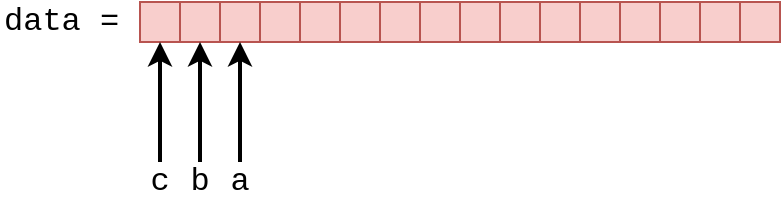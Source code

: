 <mxfile version="12.2.2" type="device" pages="1"><diagram id="VpX6yxLDHsmNivoMD9zK" name="Page-1"><mxGraphModel dx="1408" dy="811" grid="1" gridSize="10" guides="1" tooltips="1" connect="1" arrows="1" fold="1" page="1" pageScale="1" pageWidth="827" pageHeight="1169" math="0" shadow="0"><root><mxCell id="0"/><mxCell id="1" parent="0"/><mxCell id="_voQW7BjticRsLogZPfe-1" value="" style="rounded=0;whiteSpace=wrap;html=1;fillColor=#f8cecc;strokeColor=#b85450;" vertex="1" parent="1"><mxGeometry x="80" y="80" width="20" height="20" as="geometry"/></mxCell><mxCell id="_voQW7BjticRsLogZPfe-2" value="" style="rounded=0;whiteSpace=wrap;html=1;fillColor=#f8cecc;strokeColor=#b85450;" vertex="1" parent="1"><mxGeometry x="100" y="80" width="20" height="20" as="geometry"/></mxCell><mxCell id="_voQW7BjticRsLogZPfe-5" value="" style="rounded=0;whiteSpace=wrap;html=1;fillColor=#f8cecc;strokeColor=#b85450;" vertex="1" parent="1"><mxGeometry x="120" y="80" width="20" height="20" as="geometry"/></mxCell><mxCell id="_voQW7BjticRsLogZPfe-6" value="" style="rounded=0;whiteSpace=wrap;html=1;fillColor=#f8cecc;strokeColor=#b85450;" vertex="1" parent="1"><mxGeometry x="140" y="80" width="20" height="20" as="geometry"/></mxCell><mxCell id="_voQW7BjticRsLogZPfe-7" value="" style="rounded=0;whiteSpace=wrap;html=1;fillColor=#f8cecc;strokeColor=#b85450;" vertex="1" parent="1"><mxGeometry x="160" y="80" width="20" height="20" as="geometry"/></mxCell><mxCell id="_voQW7BjticRsLogZPfe-8" value="" style="rounded=0;whiteSpace=wrap;html=1;fillColor=#f8cecc;strokeColor=#b85450;" vertex="1" parent="1"><mxGeometry x="180" y="80" width="20" height="20" as="geometry"/></mxCell><mxCell id="_voQW7BjticRsLogZPfe-9" value="" style="rounded=0;whiteSpace=wrap;html=1;fillColor=#f8cecc;strokeColor=#b85450;" vertex="1" parent="1"><mxGeometry x="200" y="80" width="20" height="20" as="geometry"/></mxCell><mxCell id="_voQW7BjticRsLogZPfe-10" value="" style="rounded=0;whiteSpace=wrap;html=1;fillColor=#f8cecc;strokeColor=#b85450;" vertex="1" parent="1"><mxGeometry x="220" y="80" width="20" height="20" as="geometry"/></mxCell><mxCell id="_voQW7BjticRsLogZPfe-11" value="" style="rounded=0;whiteSpace=wrap;html=1;fillColor=#f8cecc;strokeColor=#b85450;" vertex="1" parent="1"><mxGeometry x="240" y="80" width="20" height="20" as="geometry"/></mxCell><mxCell id="_voQW7BjticRsLogZPfe-12" value="" style="rounded=0;whiteSpace=wrap;html=1;fillColor=#f8cecc;strokeColor=#b85450;" vertex="1" parent="1"><mxGeometry x="260" y="80" width="20" height="20" as="geometry"/></mxCell><mxCell id="_voQW7BjticRsLogZPfe-13" value="" style="rounded=0;whiteSpace=wrap;html=1;fillColor=#f8cecc;strokeColor=#b85450;" vertex="1" parent="1"><mxGeometry x="280" y="80" width="20" height="20" as="geometry"/></mxCell><mxCell id="_voQW7BjticRsLogZPfe-14" value="" style="rounded=0;whiteSpace=wrap;html=1;fillColor=#f8cecc;strokeColor=#b85450;" vertex="1" parent="1"><mxGeometry x="300" y="80" width="20" height="20" as="geometry"/></mxCell><mxCell id="_voQW7BjticRsLogZPfe-15" value="" style="rounded=0;whiteSpace=wrap;html=1;fillColor=#f8cecc;strokeColor=#b85450;" vertex="1" parent="1"><mxGeometry x="320" y="80" width="20" height="20" as="geometry"/></mxCell><mxCell id="_voQW7BjticRsLogZPfe-16" value="" style="rounded=0;whiteSpace=wrap;html=1;fillColor=#f8cecc;strokeColor=#b85450;" vertex="1" parent="1"><mxGeometry x="340" y="80" width="20" height="20" as="geometry"/></mxCell><mxCell id="_voQW7BjticRsLogZPfe-17" value="" style="rounded=0;whiteSpace=wrap;html=1;fillColor=#f8cecc;strokeColor=#b85450;" vertex="1" parent="1"><mxGeometry x="360" y="80" width="20" height="20" as="geometry"/></mxCell><mxCell id="_voQW7BjticRsLogZPfe-18" value="" style="rounded=0;whiteSpace=wrap;html=1;fillColor=#f8cecc;strokeColor=#b85450;" vertex="1" parent="1"><mxGeometry x="380" y="80" width="20" height="20" as="geometry"/></mxCell><mxCell id="_voQW7BjticRsLogZPfe-19" value="&lt;font face=&quot;Courier New&quot; style=&quot;font-size: 16px&quot;&gt;data =&lt;/font&gt;" style="text;html=1;strokeColor=none;fillColor=none;align=left;verticalAlign=middle;whiteSpace=wrap;rounded=0;" vertex="1" parent="1"><mxGeometry x="10" y="80" width="60" height="20" as="geometry"/></mxCell><mxCell id="_voQW7BjticRsLogZPfe-27" style="edgeStyle=orthogonalEdgeStyle;rounded=0;orthogonalLoop=1;jettySize=auto;html=1;exitX=0.5;exitY=0;exitDx=0;exitDy=0;entryX=0.5;entryY=1;entryDx=0;entryDy=0;strokeWidth=2;" edge="1" parent="1" source="_voQW7BjticRsLogZPfe-20" target="_voQW7BjticRsLogZPfe-1"><mxGeometry relative="1" as="geometry"/></mxCell><mxCell id="_voQW7BjticRsLogZPfe-20" value="&lt;font face=&quot;Courier New&quot; style=&quot;font-size: 16px&quot;&gt;c&lt;/font&gt;" style="text;html=1;strokeColor=none;fillColor=none;align=center;verticalAlign=middle;whiteSpace=wrap;rounded=0;" vertex="1" parent="1"><mxGeometry x="80" y="160" width="20" height="20" as="geometry"/></mxCell><mxCell id="_voQW7BjticRsLogZPfe-21" value="&lt;font face=&quot;Courier New&quot; style=&quot;font-size: 16px&quot;&gt;a&lt;/font&gt;" style="text;html=1;strokeColor=none;fillColor=none;align=center;verticalAlign=middle;whiteSpace=wrap;rounded=0;" vertex="1" parent="1"><mxGeometry x="120" y="160" width="20" height="20" as="geometry"/></mxCell><mxCell id="_voQW7BjticRsLogZPfe-26" style="edgeStyle=orthogonalEdgeStyle;rounded=0;orthogonalLoop=1;jettySize=auto;html=1;exitX=0.5;exitY=0;exitDx=0;exitDy=0;entryX=0.5;entryY=1;entryDx=0;entryDy=0;strokeWidth=2;" edge="1" parent="1" source="_voQW7BjticRsLogZPfe-22" target="_voQW7BjticRsLogZPfe-2"><mxGeometry relative="1" as="geometry"/></mxCell><mxCell id="_voQW7BjticRsLogZPfe-22" value="&lt;font face=&quot;Courier New&quot; style=&quot;font-size: 16px&quot;&gt;b&lt;/font&gt;" style="text;html=1;strokeColor=none;fillColor=none;align=center;verticalAlign=middle;whiteSpace=wrap;rounded=0;" vertex="1" parent="1"><mxGeometry x="100" y="160" width="20" height="20" as="geometry"/></mxCell><mxCell id="_voQW7BjticRsLogZPfe-23" value="" style="endArrow=classic;html=1;strokeWidth=2;exitX=0.5;exitY=0;exitDx=0;exitDy=0;entryX=0.5;entryY=1;entryDx=0;entryDy=0;" edge="1" parent="1" source="_voQW7BjticRsLogZPfe-21" target="_voQW7BjticRsLogZPfe-5"><mxGeometry width="50" height="50" relative="1" as="geometry"><mxPoint x="130" y="150" as="sourcePoint"/><mxPoint x="130" y="120" as="targetPoint"/></mxGeometry></mxCell></root></mxGraphModel></diagram></mxfile>